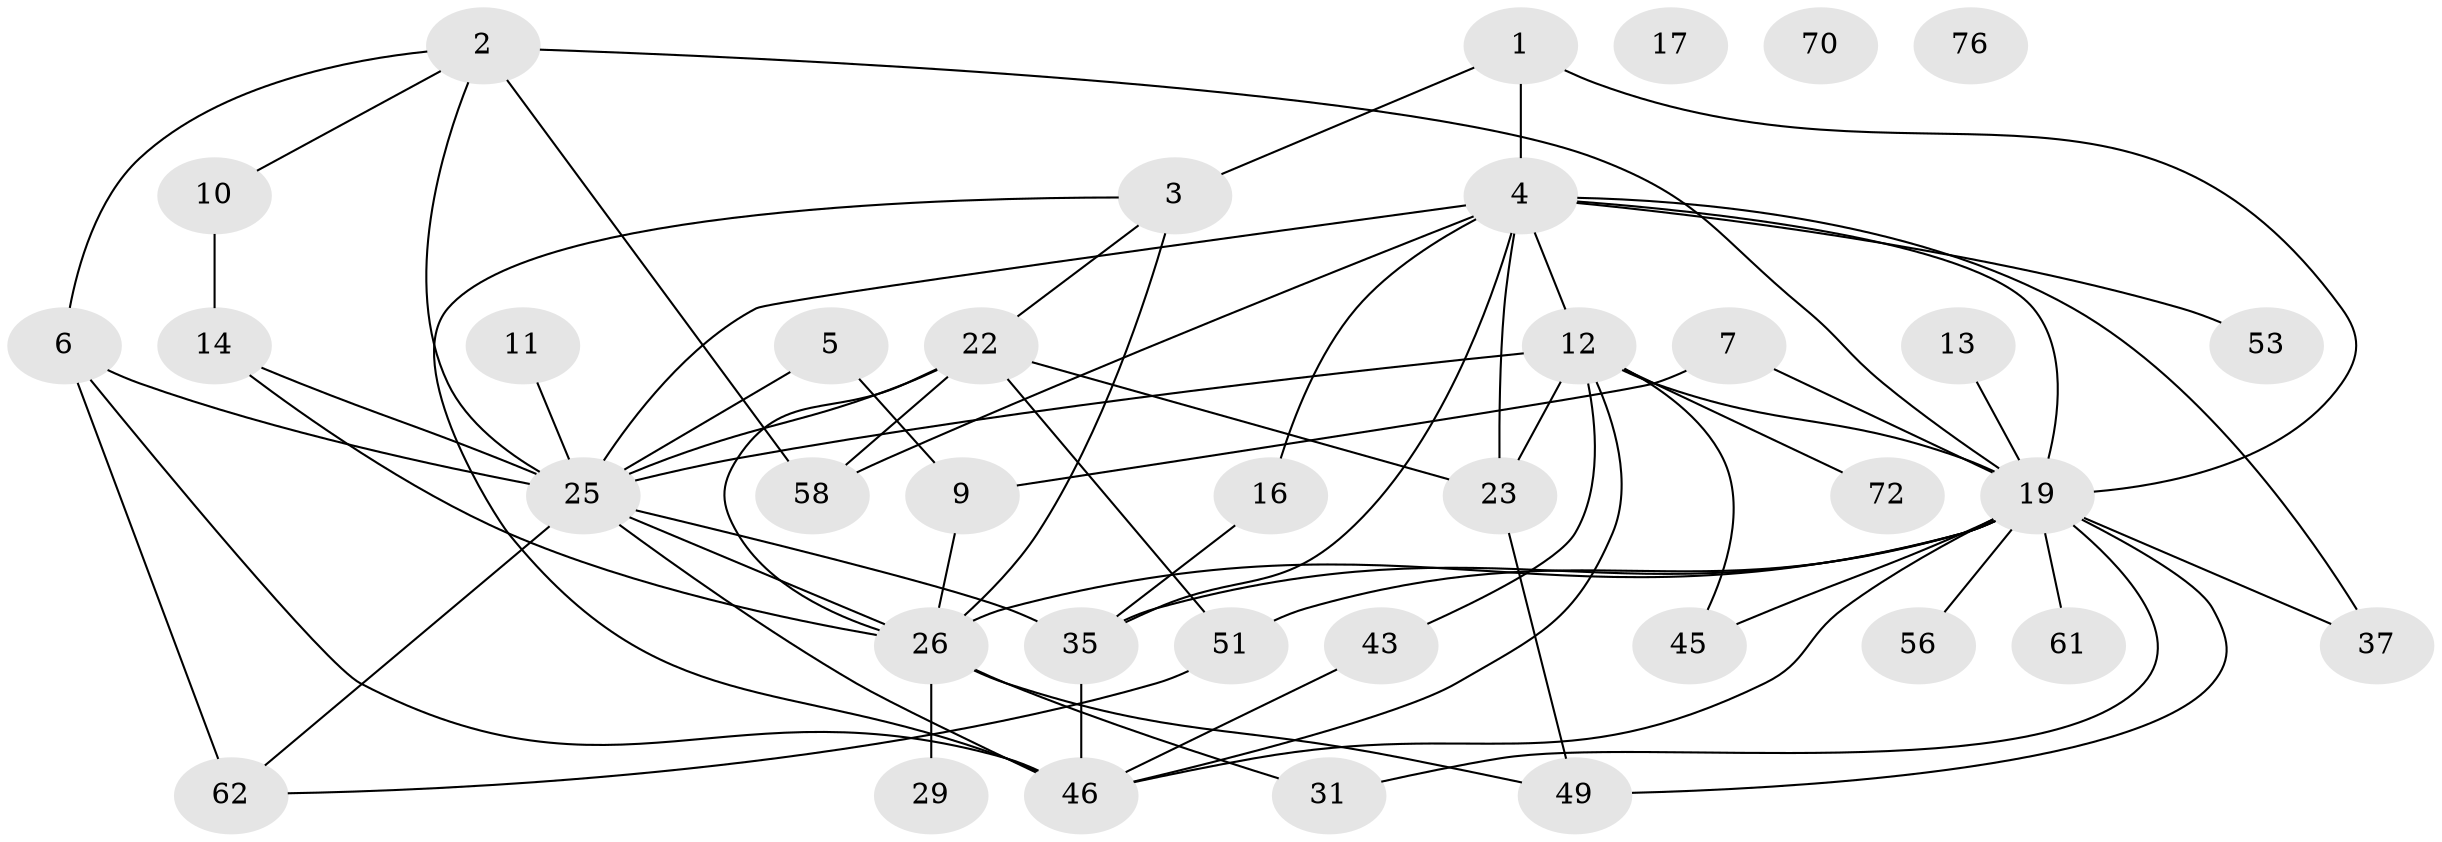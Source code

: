 // original degree distribution, {4: 0.25925925925925924, 3: 0.20987654320987653, 2: 0.24691358024691357, 1: 0.12345679012345678, 0: 0.037037037037037035, 5: 0.06172839506172839, 7: 0.024691358024691357, 6: 0.037037037037037035}
// Generated by graph-tools (version 1.1) at 2025/16/03/04/25 18:16:33]
// undirected, 37 vertices, 67 edges
graph export_dot {
graph [start="1"]
  node [color=gray90,style=filled];
  1 [super="+74"];
  2 [super="+78+27+59"];
  3 [super="+21"];
  4 [super="+15+8+32"];
  5 [super="+75+18"];
  6 [super="+52"];
  7 [super="+34"];
  9;
  10;
  11;
  12 [super="+44+55"];
  13;
  14 [super="+30"];
  16;
  17;
  19 [super="+40+39+73+20"];
  22 [super="+41"];
  23 [super="+54"];
  25 [super="+36+66"];
  26 [super="+80+38+60"];
  29;
  31;
  35 [super="+77"];
  37 [super="+64"];
  43;
  45;
  46 [super="+65+67"];
  49 [super="+50"];
  51;
  53;
  56;
  58;
  61;
  62 [super="+68"];
  70;
  72;
  76;
  1 -- 3;
  1 -- 19;
  1 -- 4;
  2 -- 58 [weight=2];
  2 -- 25;
  2 -- 10;
  2 -- 6;
  2 -- 19;
  3 -- 46;
  3 -- 22;
  3 -- 26 [weight=2];
  4 -- 16;
  4 -- 35;
  4 -- 53;
  4 -- 25 [weight=2];
  4 -- 58;
  4 -- 19 [weight=2];
  4 -- 12 [weight=2];
  4 -- 23;
  4 -- 37;
  5 -- 9;
  5 -- 25;
  6 -- 46;
  6 -- 62;
  6 -- 25;
  7 -- 19;
  7 -- 9;
  9 -- 26;
  10 -- 14;
  11 -- 25;
  12 -- 43;
  12 -- 46;
  12 -- 19 [weight=2];
  12 -- 23;
  12 -- 72;
  12 -- 45;
  12 -- 25;
  13 -- 19;
  14 -- 26 [weight=2];
  14 -- 25 [weight=2];
  16 -- 35;
  19 -- 35;
  19 -- 26;
  19 -- 45;
  19 -- 37 [weight=2];
  19 -- 61;
  19 -- 49;
  19 -- 31;
  19 -- 51;
  19 -- 56;
  19 -- 46;
  22 -- 51;
  22 -- 58;
  22 -- 25;
  22 -- 23;
  22 -- 26;
  23 -- 49;
  25 -- 35;
  25 -- 46;
  25 -- 62;
  25 -- 26;
  26 -- 49;
  26 -- 29;
  26 -- 31;
  35 -- 46;
  43 -- 46;
  51 -- 62;
}
